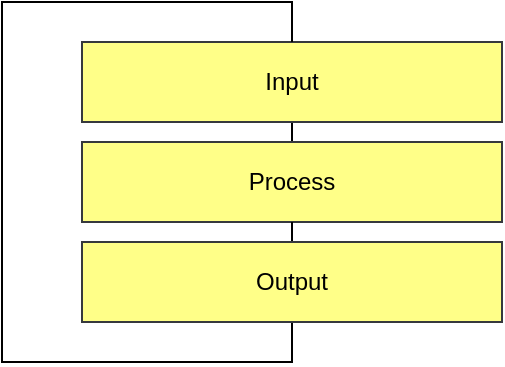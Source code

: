 <mxfile userAgent="Mozilla/5.0 (Windows NT 10.0; Win64; x64) AppleWebKit/537.36 (KHTML, like Gecko) draw.io/8.4.7 Chrome/59.0.307.115 Electron/1.8.3 Safari/537.36" version="8.7.6" editor="www.draw.io" type="device"><diagram id="b1ef84fc-deb7-31a1-76a1-56fcfa1ee625" name="Page-1"><mxGraphModel dx="872" dy="522" grid="1" gridSize="10" guides="1" tooltips="1" connect="1" arrows="1" fold="1" page="1" pageScale="1" pageWidth="1169" pageHeight="827" background="#ffffff" math="0" shadow="0"><root><mxCell id="0"/><mxCell id="1" parent="0"/><mxCell id="94" style="edgeStyle=orthogonalEdgeStyle;rounded=0;html=1;exitX=0.5;exitY=1;entryX=0.5;entryY=0;startArrow=none;startFill=0;endArrow=none;endFill=0;jettySize=auto;orthogonalLoop=1;fontColor=#000000;" edge="1" parent="1" source="10" target="89"><mxGeometry relative="1" as="geometry"/></mxCell><mxCell id="10" value="Input" style="rounded=0;whiteSpace=wrap;html=1;strokeColor=#36393d;fillColor=#ffff88;fontColor=#000000;" parent="1" vertex="1"><mxGeometry x="197" y="80" width="210" height="40" as="geometry"/></mxCell><mxCell id="89" value="Process" style="rounded=0;whiteSpace=wrap;html=1;strokeColor=#36393d;fillColor=#ffff88;fontColor=#000000;" vertex="1" parent="1"><mxGeometry x="197" y="130" width="210" height="40" as="geometry"/></mxCell><mxCell id="82" style="edgeStyle=orthogonalEdgeStyle;rounded=0;html=1;startArrow=none;startFill=0;endArrow=none;endFill=0;jettySize=auto;orthogonalLoop=1;fontColor=#000000;exitX=0.5;exitY=1;" parent="1" source="93" target="10" edge="1"><mxGeometry relative="1" as="geometry"><mxPoint x="302" y="80" as="targetPoint"/><Array as="points"><mxPoint x="302" y="240"/><mxPoint x="157" y="240"/><mxPoint x="157" y="60"/><mxPoint x="302" y="60"/></Array><mxPoint x="310" y="500" as="sourcePoint"/></mxGeometry></mxCell><mxCell id="95" style="edgeStyle=orthogonalEdgeStyle;rounded=0;html=1;exitX=0.5;exitY=0;entryX=0.5;entryY=1;startArrow=none;startFill=0;endArrow=none;endFill=0;jettySize=auto;orthogonalLoop=1;fontColor=#000000;" edge="1" parent="1" source="93" target="89"><mxGeometry relative="1" as="geometry"/></mxCell><mxCell id="93" value="Output" style="rounded=0;whiteSpace=wrap;html=1;strokeColor=#36393d;fillColor=#ffff88;fontColor=#000000;" vertex="1" parent="1"><mxGeometry x="197" y="180" width="210" height="40" as="geometry"/></mxCell></root></mxGraphModel></diagram></mxfile>